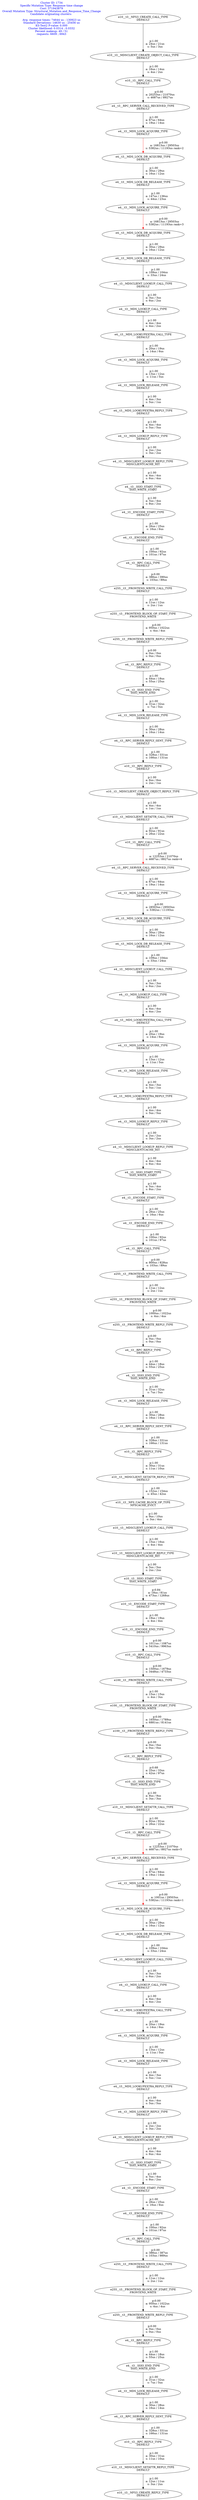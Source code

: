 # 277  R: 63393.513505 usecs RT: 12155701.735579 usecs
Digraph G {
1 [fontcolor="blue" shape="plaintext" label="Cluster ID: 1734\nSpecific Mutation Type: Response time change\nCost: 371943879\nOverall Mutation Type: Structural_Mutation and_Response_Time_Change\nCandidate originating clusters: \n\nAvg. response times: 74644 us ; 130923 us\nStandard Deviations: 14630 us ; 25456 us\nKS-Test2 P-value: 0.000\nCluster likelihood: 0.0314 ; 0.0332\nPercent makeup: 49 / 51\nrequests: 6609 ; 6943"]
2586267218954137.2586267219698662 [label="e10__t3__RPC_REPLY_TYPE\nDEFAULT"]
2586267218954137.2586267219762262 [label="e10__t3__MDSCLIENT_SETATTR_REPLY_TYPE\nDEFAULT"]
2586267218954137.2586267219787102 [label="e10__t3__NFS3_CREATE_REPLY_TYPE\nDEFAULT"]
2586267218743762.2586267218754832 [label="e4__t3__SSIO_END_TYPE\nSSIO_WRITE_END"]
2586267218743762.2586267218842282 [label="e4__t3__MDS_LOCK_RELEASE_TYPE\nDEFAULT"]
2586267218743762.2586267218949420 [label="e4__t3__RPC_SERVER_REPLY_SENT_TYPE\nDEFAULT"]
2586660898640445.2586267218719350 [label="e4__t3__RPC_REPLY_TYPE\nDEFAULT"]
2586267216951405.2586660898545315 [label="e255__t3__FRONTEND_WRITE_CALL_TYPE\nDEFAULT"]
2586267216951405.2586660898574595 [label="e255__t3__FRONTEND_BLOCK_OP_START_TYPE\nFRONTEND_WRITE"]
2586267216951405.2586660898634700 [label="e255__t3__FRONTEND_WRITE_REPLY_TYPE\nDEFAULT"]
2586267216399352.2586267216944542 [label="e4__t3__RPC_CALL_TYPE\nDEFAULT"]
2586267168836115.2586267169022880 [label="e4__t3__RPC_SERVER_CALL_RECEIVED_TYPE\nDEFAULT"]
2586267168836115.2586267169277677 [label="e4__t3__MDS_LOCK_ACQUIRE_TYPE\nDEFAULT"]
2586267168836115.2586267215669662 [label="e4__t3__MDS_LOCK_DB_ACQUIRE_TYPE\nDEFAULT"]
2586267168836115.2586267215763292 [label="e4__t3__MDS_LOCK_DB_RELEASE_TYPE\nDEFAULT"]
2586267168836115.2586267216158677 [label="e4__t3__MDSCLIENT_LOOKUP_CALL_TYPE\nDEFAULT"]
2586267168836115.2586267216167340 [label="e4__t3__MDS_LOOKUP_CALL_TYPE\nDEFAULT"]
2586267168836115.2586267216176887 [label="e4__t3__MDS_LOOKUPEXTRA_CALL_TYPE\nDEFAULT"]
2586267168836115.2586267216228090 [label="e4__t3__MDS_LOCK_ACQUIRE_TYPE\nDEFAULT"]
2586267168836115.2586267216261285 [label="e4__t3__MDS_LOCK_RELEASE_TYPE\nDEFAULT"]
2586267168836115.2586267216270922 [label="e4__t3__MDS_LOOKUPEXTRA_REPLY_TYPE\nDEFAULT"]
2586267168836115.2586267216280492 [label="e4__t3__MDS_LOOKUP_REPLY_TYPE\nDEFAULT"]
2586267168836115.2586267216286920 [label="e4__t3__MDSCLIENT_LOOKUP_REPLY_TYPE\nMDSCLIENTCACHE_HIT"]
2586267168836115.2586267216299482 [label="e4__t3__SSIO_START_TYPE\nSSIO_WRITE_START"]
2586267168836115.2586267216313792 [label="e4__t3__ENCODE_START_TYPE\nDEFAULT"]
2586267168836115.2586267216389505 [label="e4__t3__ENCODE_END_TYPE\nDEFAULT"]
2586267168559012.2586267168573000 [label="e10__t3__SSIO_END_TYPE\nSSIO_WRITE_END"]
2586267168559012.2586267168595455 [label="e10__t3__MDSCLIENT_SETATTR_CALL_TYPE\nDEFAULT"]
2586267168559012.2586267168830760 [label="e10__t3__RPC_CALL_TYPE\nDEFAULT"]
2586302718322980.2586267168531915 [label="e10__t3__RPC_REPLY_TYPE\nDEFAULT"]
2586267167043442.2586302718222067 [label="e100__t3__FRONTEND_WRITE_CALL_TYPE\nDEFAULT"]
2586267167043442.2586302718264697 [label="e100__t3__FRONTEND_BLOCK_OP_START_TYPE\nFRONTEND_WRITE"]
2586267167043442.2586302718316927 [label="e100__t3__FRONTEND_WRITE_REPLY_TYPE\nDEFAULT"]
2586267167001585.2586267167037622 [label="e10__t3__RPC_CALL_TYPE\nDEFAULT"]
2586267165755437.2586267166480260 [label="e10__t3__RPC_REPLY_TYPE\nDEFAULT"]
2586267165755437.2586267166558410 [label="e10__t3__MDSCLIENT_SETATTR_REPLY_TYPE\nDEFAULT"]
2586267165755437.2586267166844730 [label="e10__t3__NFS_CACHE_BLOCK_OP_TYPE\nNFSCACHE_EVICT"]
2586267165755437.2586267166869922 [label="e10__t3__MDSCLIENT_LOOKUP_CALL_TYPE\nDEFAULT"]
2586267165755437.2586267166908780 [label="e10__t3__MDSCLIENT_LOOKUP_REPLY_TYPE\nMDSCLIENTCACHE_HIT"]
2586267165755437.2586267166922610 [label="e10__t3__SSIO_START_TYPE\nSSIO_WRITE_START"]
2586267165755437.2586267166938015 [label="e10__t3__ENCODE_START_TYPE\nDEFAULT"]
2586267165755437.2586267166991145 [label="e10__t3__ENCODE_END_TYPE\nDEFAULT"]
2586267165546427.2586267165557655 [label="e4__t3__SSIO_END_TYPE\nSSIO_WRITE_END"]
2586267165546427.2586267165644115 [label="e4__t3__MDS_LOCK_RELEASE_TYPE\nDEFAULT"]
2586267165546427.2586267165750600 [label="e4__t3__RPC_SERVER_REPLY_SENT_TYPE\nDEFAULT"]
2586660845243002.2586267165522217 [label="e4__t3__RPC_REPLY_TYPE\nDEFAULT"]
2586267163280235.2586660845152080 [label="e255__t3__FRONTEND_WRITE_CALL_TYPE\nDEFAULT"]
2586267163280235.2586660845182087 [label="e255__t3__FRONTEND_BLOCK_OP_START_TYPE\nFRONTEND_WRITE"]
2586267163280235.2586660845238142 [label="e255__t3__FRONTEND_WRITE_REPLY_TYPE\nDEFAULT"]
2586267162658590.2586267163272637 [label="e4__t3__RPC_CALL_TYPE\nDEFAULT"]
2586267115657320.2586267116026087 [label="e4__t3__RPC_SERVER_CALL_RECEIVED_TYPE\nDEFAULT"]
2586267115657320.2586267116215582 [label="e4__t3__MDS_LOCK_ACQUIRE_TYPE\nDEFAULT"]
2586267115657320.2586267162075637 [label="e4__t3__MDS_LOCK_DB_ACQUIRE_TYPE\nDEFAULT"]
2586267115657320.2586267162130500 [label="e4__t3__MDS_LOCK_DB_RELEASE_TYPE\nDEFAULT"]
2586267115657320.2586267162416932 [label="e4__t3__MDSCLIENT_LOOKUP_CALL_TYPE\nDEFAULT"]
2586267115657320.2586267162425190 [label="e4__t3__MDS_LOOKUP_CALL_TYPE\nDEFAULT"]
2586267115657320.2586267162435022 [label="e4__t3__MDS_LOOKUPEXTRA_CALL_TYPE\nDEFAULT"]
2586267115657320.2586267162484755 [label="e4__t3__MDS_LOCK_ACQUIRE_TYPE\nDEFAULT"]
2586267115657320.2586267162519007 [label="e4__t3__MDS_LOCK_RELEASE_TYPE\nDEFAULT"]
2586267115657320.2586267162528045 [label="e4__t3__MDS_LOOKUPEXTRA_REPLY_TYPE\nDEFAULT"]
2586267115657320.2586267162538057 [label="e4__t3__MDS_LOOKUP_REPLY_TYPE\nDEFAULT"]
2586267115657320.2586267162544650 [label="e4__t3__MDSCLIENT_LOOKUP_REPLY_TYPE\nMDSCLIENTCACHE_HIT"]
2586267115657320.2586267162555622 [label="e4__t3__SSIO_START_TYPE\nSSIO_WRITE_START"]
2586267115657320.2586267162569992 [label="e4__t3__ENCODE_START_TYPE\nDEFAULT"]
2586267115657320.2586267162650415 [label="e4__t3__ENCODE_END_TYPE\nDEFAULT"]
2586267114680715.2586267115385700 [label="e10__t3__RPC_REPLY_TYPE\nDEFAULT"]
2586267114680715.2586267115401915 [label="e10__t3__MDSCLIENT_CREATE_OBJECT_REPLY_TYPE\nDEFAULT"]
2586267114680715.2586267115413900 [label="e10__t3__MDSCLIENT_SETATTR_CALL_TYPE\nDEFAULT"]
2586267114680715.2586267115651402 [label="e10__t3__RPC_CALL_TYPE\nDEFAULT"]
2586267114543285.2586267114559035 [label="e4__t3__SSIO_END_TYPE\nSSIO_WRITE_END"]
2586267114543285.2586267114643005 [label="e4__t3__MDS_LOCK_RELEASE_TYPE\nDEFAULT"]
2586267114543285.2586267114675060 [label="e4__t3__RPC_SERVER_REPLY_SENT_TYPE\nDEFAULT"]
2586660793826940.2586267114307245 [label="e4__t3__RPC_REPLY_TYPE\nDEFAULT"]
2586267111883935.2586660793724745 [label="e255__t3__FRONTEND_WRITE_CALL_TYPE\nDEFAULT"]
2586267111883935.2586660793759957 [label="e255__t3__FRONTEND_BLOCK_OP_START_TYPE\nFRONTEND_WRITE"]
2586267111883935.2586660793820580 [label="e255__t3__FRONTEND_WRITE_REPLY_TYPE\nDEFAULT"]
2586267111850147.2586267111877687 [label="e4__t3__RPC_CALL_TYPE\nDEFAULT"]
2586267029776267.2586267029969805 [label="e4__t3__RPC_SERVER_CALL_RECEIVED_TYPE\nDEFAULT"]
2586267029776267.2586267030093600 [label="e4__t3__MDS_LOCK_ACQUIRE_TYPE\nDEFAULT"]
2586267029776267.2586267073041255 [label="e4__t3__MDS_LOCK_DB_ACQUIRE_TYPE\nDEFAULT"]
2586267029776267.2586267073177357 [label="e4__t3__MDS_LOCK_DB_RELEASE_TYPE\nDEFAULT"]
2586267029776267.2586267073529047 [label="e4__t3__MDS_LOCK_ACQUIRE_TYPE\nDEFAULT"]
2586267029776267.2586267111252885 [label="e4__t3__MDS_LOCK_DB_ACQUIRE_TYPE\nDEFAULT"]
2586267029776267.2586267111310897 [label="e4__t3__MDS_LOCK_DB_RELEASE_TYPE\nDEFAULT"]
2586267029776267.2586267111606765 [label="e4__t3__MDSCLIENT_LOOKUP_CALL_TYPE\nDEFAULT"]
2586267029776267.2586267111618495 [label="e4__t3__MDS_LOOKUP_CALL_TYPE\nDEFAULT"]
2586267029776267.2586267111629715 [label="e4__t3__MDS_LOOKUPEXTRA_CALL_TYPE\nDEFAULT"]
2586267029776267.2586267111682020 [label="e4__t3__MDS_LOCK_ACQUIRE_TYPE\nDEFAULT"]
2586267029776267.2586267111715230 [label="e4__t3__MDS_LOCK_RELEASE_TYPE\nDEFAULT"]
2586267029776267.2586267111725182 [label="e4__t3__MDS_LOOKUPEXTRA_REPLY_TYPE\nDEFAULT"]
2586267029776267.2586267111734805 [label="e4__t3__MDS_LOOKUP_REPLY_TYPE\nDEFAULT"]
2586267029776267.2586267111740842 [label="e4__t3__MDSCLIENT_LOOKUP_REPLY_TYPE\nMDSCLIENTCACHE_HIT"]
2586267029776267.2586267111752992 [label="e4__t3__SSIO_START_TYPE\nSSIO_WRITE_START"]
2586267029776267.2586267111766425 [label="e4__t3__ENCODE_START_TYPE\nDEFAULT"]
2586267029776267.2586267111842122 [label="e4__t3__ENCODE_END_TYPE\nDEFAULT"]
2586267029669250.2586267029669955 [label="e10__t3__NFS3_CREATE_CALL_TYPE\nDEFAULT"]
2586267029669250.2586267029728665 [label="e10__t3__MDSCLIENT_CREATE_OBJECT_CALL_TYPE\nDEFAULT"]
2586267029669250.2586267029769675 [label="e10__t3__RPC_CALL_TYPE\nDEFAULT"]
2586267029669250.2586267029669955 -> 2586267029669250.2586267029728665 [color="black" label="p:1.00\n   a: 24us / 21us\n   s: 5us / 3us"]
2586267029669250.2586267029728665 -> 2586267029669250.2586267029769675 [color="black" label="p:1.00\n   a: 16us / 14us\n   s: 4us / 2us"]
2586267029669250.2586267029769675 -> 2586267029776267.2586267029969805 [color="black" label="p:0.00\n   a: 20253us / 21070us\n   s: 4687us / 8927us"]
2586267029776267.2586267029969805 -> 2586267029776267.2586267030093600 [color="black" label="p:1.00\n   a: 67us / 64us\n   s: 19us / 14us"]
# 1S
2586267029776267.2586267030093600 -> 2586267029776267.2586267073041255 [color="red" label="p:0.00\n   a: 16813us / 29503us\n   s: 5382us / 11193us rank=2"]
#
2586267029776267.2586267073041255 -> 2586267029776267.2586267073177357 [color="black" label="p:1.00\n   a: 30us / 29us\n   s: 16us / 12us"]
2586267029776267.2586267073177357 -> 2586267029776267.2586267073529047 [color="black" label="p:1.00\n   a: 147us / 136us\n   s: 44us / 23us"]
# 2S
2586267029776267.2586267073529047 -> 2586267029776267.2586267111252885 [color="red" label="p:0.00\n   a: 16813us / 29503us\n   s: 5382us / 11193us rank=3"]
#
2586267029776267.2586267111252885 -> 2586267029776267.2586267111310897 [color="black" label="p:1.00\n   a: 30us / 29us\n   s: 16us / 12us"]
2586267029776267.2586267111310897 -> 2586267029776267.2586267111606765 [color="black" label="p:1.00\n   a: 109us / 104us\n   s: 33us / 24us"]
2586267029776267.2586267111606765 -> 2586267029776267.2586267111618495 [color="black" label="p:1.00\n   a: 3us / 3us\n   s: 6us / 2us"]
2586267029776267.2586267111618495 -> 2586267029776267.2586267111629715 [color="black" label="p:1.00\n   a: 4us / 4us\n   s: 4us / 2us"]
2586267029776267.2586267111629715 -> 2586267029776267.2586267111682020 [color="black" label="p:1.00\n   a: 20us / 19us\n   s: 14us / 6us"]
2586267029776267.2586267111682020 -> 2586267029776267.2586267111715230 [color="black" label="p:1.00\n   a: 13us / 12us\n   s: 11us / 5us"]
2586267029776267.2586267111715230 -> 2586267029776267.2586267111725182 [color="black" label="p:1.00\n   a: 4us / 3us\n   s: 5us / 1us"]
2586267029776267.2586267111725182 -> 2586267029776267.2586267111734805 [color="black" label="p:1.00\n   a: 4us / 4us\n   s: 5us / 5us"]
2586267029776267.2586267111734805 -> 2586267029776267.2586267111740842 [color="black" label="p:1.00\n   a: 2us / 2us\n   s: 3us / 2us"]
2586267029776267.2586267111740842 -> 2586267029776267.2586267111752992 [color="black" label="p:1.00\n   a: 4us / 4us\n   s: 6us / 4us"]
2586267029776267.2586267111752992 -> 2586267029776267.2586267111766425 [color="black" label="p:1.00\n   a: 5us / 4us\n   s: 8us / 2us"]
2586267029776267.2586267111766425 -> 2586267029776267.2586267111842122 [color="black" label="p:1.00\n   a: 26us / 25us\n   s: 16us / 6us"]
2586267029776267.2586267111842122 -> 2586267111850147.2586267111877687 [color="black" label="p:1.00\n   a: 100us / 92us\n   s: 101us / 97us"]
2586267111850147.2586267111877687 -> 2586267111883935.2586660793724745 [color="black" label="p:0.00\n   a: 386us / 390us\n   s: 103us / 89us"]
2586267111883935.2586660793724745 -> 2586267111883935.2586660793759957 [color="black" label="p:1.00\n   a: 11us / 12us\n   s: 2us / 1us"]
2586267111883935.2586660793759957 -> 2586267111883935.2586660793820580 [color="black" label="p:0.00\n   a: 950us / 1022us\n   s: 4us / 4us"]
2586267111883935.2586660793820580 -> 2586660793826940.2586267114307245 [color="black" label="p:0.00\n   a: 0us / 0us\n   s: 0us / 0us"]
2586660793826940.2586267114307245 -> 2586267114543285.2586267114559035 [color="black" label="p:1.00\n   a: 44us / 18us\n   s: 55us / 25us"]
2586267114543285.2586267114559035 -> 2586267114543285.2586267114643005 [color="black" label="p:1.00\n   a: 31us / 32us\n   s: 7us / 5us"]
2586267114543285.2586267114643005 -> 2586267114543285.2586267114675060 [color="black" label="p:1.00\n   a: 30us / 28us\n   s: 16us / 14us"]
2586267114543285.2586267114675060 -> 2586267114680715.2586267115385700 [color="black" label="p:1.00\n   a: 328us / 331us\n   s: 166us / 131us"]
2586267114680715.2586267115385700 -> 2586267114680715.2586267115401915 [color="black" label="p:1.00\n   a: 6us / 6us\n   s: 2us / 1us"]
2586267114680715.2586267115401915 -> 2586267114680715.2586267115413900 [color="black" label="p:1.00\n   a: 4us / 4us\n   s: 1us / 1us"]
2586267114680715.2586267115413900 -> 2586267114680715.2586267115651402 [color="black" label="p:1.00\n   a: 92us / 91us\n   s: 26us / 22us"]
# 3S
2586267114680715.2586267115651402 -> 2586267115657320.2586267116026087 [color="red" label="p:0.00\n   a: 12253us / 21070us\n   s: 4687us / 8927us rank=4"]
#
2586267115657320.2586267116026087 -> 2586267115657320.2586267116215582 [color="black" label="p:1.00\n   a: 67us / 64us\n   s: 19us / 14us"]
2586267115657320.2586267116215582 -> 2586267115657320.2586267162075637 [color="black" label="p:0.00\n   a: 28503us / 29503us\n   s: 5382us / 11193us"]
2586267115657320.2586267162075637 -> 2586267115657320.2586267162130500 [color="black" label="p:1.00\n   a: 30us / 29us\n   s: 16us / 12us"]
2586267115657320.2586267162130500 -> 2586267115657320.2586267162416932 [color="black" label="p:1.00\n   a: 109us / 104us\n   s: 33us / 24us"]
2586267115657320.2586267162416932 -> 2586267115657320.2586267162425190 [color="black" label="p:1.00\n   a: 3us / 3us\n   s: 6us / 2us"]
2586267115657320.2586267162425190 -> 2586267115657320.2586267162435022 [color="black" label="p:1.00\n   a: 4us / 4us\n   s: 4us / 2us"]
2586267115657320.2586267162435022 -> 2586267115657320.2586267162484755 [color="black" label="p:1.00\n   a: 20us / 19us\n   s: 14us / 6us"]
2586267115657320.2586267162484755 -> 2586267115657320.2586267162519007 [color="black" label="p:1.00\n   a: 13us / 12us\n   s: 11us / 5us"]
2586267115657320.2586267162519007 -> 2586267115657320.2586267162528045 [color="black" label="p:1.00\n   a: 4us / 3us\n   s: 5us / 1us"]
2586267115657320.2586267162528045 -> 2586267115657320.2586267162538057 [color="black" label="p:1.00\n   a: 4us / 4us\n   s: 5us / 5us"]
2586267115657320.2586267162538057 -> 2586267115657320.2586267162544650 [color="black" label="p:1.00\n   a: 2us / 2us\n   s: 3us / 2us"]
2586267115657320.2586267162544650 -> 2586267115657320.2586267162555622 [color="black" label="p:1.00\n   a: 4us / 4us\n   s: 6us / 4us"]
2586267115657320.2586267162555622 -> 2586267115657320.2586267162569992 [color="black" label="p:1.00\n   a: 5us / 4us\n   s: 8us / 2us"]
2586267115657320.2586267162569992 -> 2586267115657320.2586267162650415 [color="black" label="p:1.00\n   a: 26us / 25us\n   s: 16us / 6us"]
2586267115657320.2586267162650415 -> 2586267162658590.2586267163272637 [color="black" label="p:1.00\n   a: 100us / 92us\n   s: 101us / 97us"]
2586267162658590.2586267163272637 -> 2586267163280235.2586660845152080 [color="black" label="p:0.00\n   a: 800us / 828us\n   s: 103us / 89us"]
2586267163280235.2586660845152080 -> 2586267163280235.2586660845182087 [color="black" label="p:1.00\n   a: 11us / 12us\n   s: 2us / 1us"]
2586267163280235.2586660845182087 -> 2586267163280235.2586660845238142 [color="black" label="p:0.00\n   a: 1000us / 1022us\n   s: 4us / 4us"]
2586267163280235.2586660845238142 -> 2586660845243002.2586267165522217 [color="black" label="p:0.00\n   a: 0us / 0us\n   s: 0us / 0us"]
2586660845243002.2586267165522217 -> 2586267165546427.2586267165557655 [color="black" label="p:1.00\n   a: 44us / 18us\n   s: 55us / 25us"]
2586267165546427.2586267165557655 -> 2586267165546427.2586267165644115 [color="black" label="p:1.00\n   a: 31us / 32us\n   s: 7us / 5us"]
2586267165546427.2586267165644115 -> 2586267165546427.2586267165750600 [color="black" label="p:1.00\n   a: 30us / 28us\n   s: 16us / 14us"]
2586267165546427.2586267165750600 -> 2586267165755437.2586267166480260 [color="black" label="p:1.00\n   a: 328us / 331us\n   s: 166us / 131us"]
2586267165755437.2586267166480260 -> 2586267165755437.2586267166558410 [color="black" label="p:1.00\n   a: 30us / 31us\n   s: 11us / 10us"]
2586267165755437.2586267166558410 -> 2586267165755437.2586267166844730 [color="black" label="p:1.00\n   a: 152us / 154us\n   s: 45us / 42us"]
2586267165755437.2586267166844730 -> 2586267165755437.2586267166869922 [color="black" label="p:1.00\n   a: 9us / 10us\n   s: 3us / 4us"]
2586267165755437.2586267166869922 -> 2586267165755437.2586267166908780 [color="black" label="p:1.00\n   a: 15us / 16us\n   s: 4us / 4us"]
2586267165755437.2586267166908780 -> 2586267165755437.2586267166922610 [color="black" label="p:1.00\n   a: 5us / 5us\n   s: 2us / 2us"]
2586267165755437.2586267166922610 -> 2586267165755437.2586267166938015 [color="black" label="p:0.84\n   a: 18us / 81us\n   s: 473us / 1268us"]
2586267165755437.2586267166938015 -> 2586267165755437.2586267166991145 [color="black" label="p:1.00\n   a: 19us / 19us\n   s: 4us / 4us"]
2586267165755437.2586267166991145 -> 2586267167001585.2586267167037622 [color="black" label="p:0.00\n   a: 1011us / 1087us\n   s: 5410us / 9963us"]
2586267167001585.2586267167037622 -> 2586267167043442.2586302718222067 [color="black" label="p:0.00\n   a: 1500us / 1679us\n   s: 3448us / 4733us"]
2586267167043442.2586302718222067 -> 2586267167043442.2586302718264697 [color="black" label="p:1.00\n   a: 15us / 15us\n   s: 4us / 3us"]
2586267167043442.2586302718264697 -> 2586267167043442.2586302718316927 [color="black" label="p:0.00\n   a: 1650us / 1789us\n   s: 6881us / 8141us"]
2586267167043442.2586302718316927 -> 2586302718322980.2586267168531915 [color="black" label="p:0.00\n   a: 0us / 0us\n   s: 0us / 0us"]
2586302718322980.2586267168531915 -> 2586267168559012.2586267168573000 [color="black" label="p:0.68\n   a: 25us / 33us\n   s: 42us / 97us"]
2586267168559012.2586267168573000 -> 2586267168559012.2586267168595455 [color="black" label="p:1.00\n   a: 8us / 9us\n   s: 3us / 3us"]
2586267168559012.2586267168595455 -> 2586267168559012.2586267168830760 [color="black" label="p:1.00\n   a: 92us / 91us\n   s: 26us / 22us"]
# 4S
2586267168559012.2586267168830760 -> 2586267168836115.2586267169022880 [color="red" label="p:0.00\n   a: 12253us / 21070us\n   s: 4687us / 8927us rank=5"]
#
2586267168836115.2586267169022880 -> 2586267168836115.2586267169277677 [color="black" label="p:1.00\n   a: 67us / 64us\n   s: 19us / 14us"]
# 5S
2586267168836115.2586267169277677 -> 2586267168836115.2586267215669662 [color="red" label="p:0.00\n   a: 1001us / 29503us\n   s: 5382us / 11193us rank=1"]
#
2586267168836115.2586267215669662 -> 2586267168836115.2586267215763292 [color="black" label="p:1.00\n   a: 30us / 29us\n   s: 16us / 12us"]
2586267168836115.2586267215763292 -> 2586267168836115.2586267216158677 [color="black" label="p:1.00\n   a: 109us / 104us\n   s: 33us / 24us"]
2586267168836115.2586267216158677 -> 2586267168836115.2586267216167340 [color="black" label="p:1.00\n   a: 3us / 3us\n   s: 6us / 2us"]
2586267168836115.2586267216167340 -> 2586267168836115.2586267216176887 [color="black" label="p:1.00\n   a: 4us / 4us\n   s: 4us / 2us"]
2586267168836115.2586267216176887 -> 2586267168836115.2586267216228090 [color="black" label="p:1.00\n   a: 20us / 19us\n   s: 14us / 6us"]
2586267168836115.2586267216228090 -> 2586267168836115.2586267216261285 [color="black" label="p:1.00\n   a: 13us / 12us\n   s: 11us / 5us"]
2586267168836115.2586267216261285 -> 2586267168836115.2586267216270922 [color="black" label="p:1.00\n   a: 4us / 3us\n   s: 5us / 1us"]
2586267168836115.2586267216270922 -> 2586267168836115.2586267216280492 [color="black" label="p:1.00\n   a: 4us / 4us\n   s: 5us / 5us"]
2586267168836115.2586267216280492 -> 2586267168836115.2586267216286920 [color="black" label="p:1.00\n   a: 2us / 2us\n   s: 3us / 2us"]
2586267168836115.2586267216286920 -> 2586267168836115.2586267216299482 [color="black" label="p:1.00\n   a: 4us / 4us\n   s: 6us / 4us"]
2586267168836115.2586267216299482 -> 2586267168836115.2586267216313792 [color="black" label="p:1.00\n   a: 5us / 4us\n   s: 8us / 2us"]
2586267168836115.2586267216313792 -> 2586267168836115.2586267216389505 [color="black" label="p:1.00\n   a: 26us / 25us\n   s: 16us / 6us"]
2586267168836115.2586267216389505 -> 2586267216399352.2586267216944542 [color="black" label="p:1.00\n   a: 100us / 92us\n   s: 101us / 97us"]
2586267216399352.2586267216944542 -> 2586267216951405.2586660898545315 [color="black" label="p:0.00\n   a: 386us / 387us\n   s: 103us / 989us"]
2586267216951405.2586660898545315 -> 2586267216951405.2586660898574595 [color="black" label="p:1.00\n   a: 11us / 12us\n   s: 2us / 1us"]
2586267216951405.2586660898574595 -> 2586267216951405.2586660898634700 [color="black" label="p:0.00\n   a: 950us / 1022us\n   s: 4us / 4us"]
2586267216951405.2586660898634700 -> 2586660898640445.2586267218719350 [color="black" label="p:0.00\n   a: 0us / 0us\n   s: 0us / 0us"]
2586660898640445.2586267218719350 -> 2586267218743762.2586267218754832 [color="black" label="p:1.00\n   a: 44us / 18us\n   s: 55us / 25us"]
2586267218743762.2586267218754832 -> 2586267218743762.2586267218842282 [color="black" label="p:1.00\n   a: 31us / 32us\n   s: 7us / 5us"]
2586267218743762.2586267218842282 -> 2586267218743762.2586267218949420 [color="black" label="p:1.00\n   a: 30us / 28us\n   s: 16us / 14us"]
2586267218743762.2586267218949420 -> 2586267218954137.2586267219698662 [color="black" label="p:1.00\n   a: 328us / 331us\n   s: 166us / 131us"]
2586267218954137.2586267219698662 -> 2586267218954137.2586267219762262 [color="black" label="p:1.00\n   a: 30us / 31us\n   s: 11us / 10us"]
2586267218954137.2586267219762262 -> 2586267218954137.2586267219787102 [color="black" label="p:1.00\n   a: 12us / 11us\n   s: 3us / 2us"]
}
